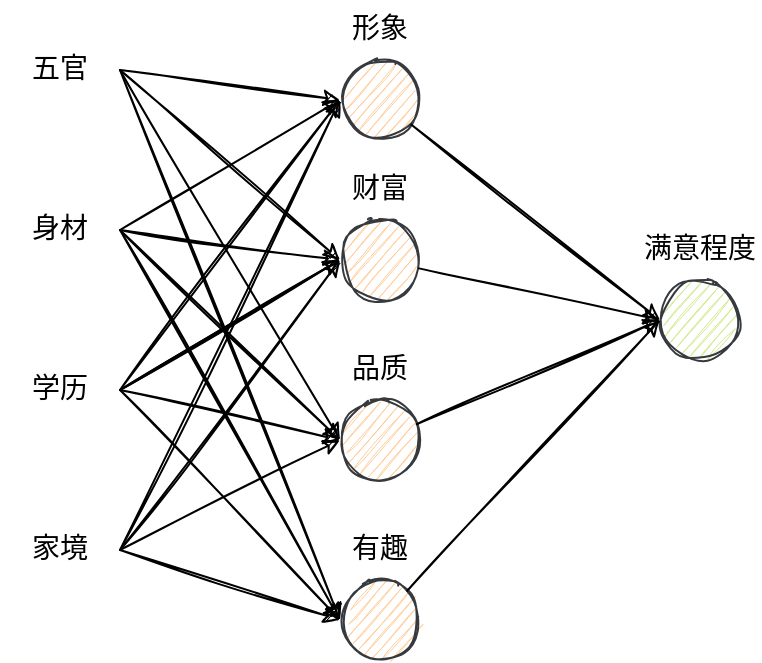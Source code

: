 <mxfile version="20.2.3" type="device"><diagram id="CQ4R1dH_9UO0Gypx6lbk" name="第 1 页"><mxGraphModel dx="741" dy="514" grid="1" gridSize="10" guides="1" tooltips="1" connect="1" arrows="1" fold="1" page="1" pageScale="1" pageWidth="827" pageHeight="1169" math="0" shadow="0"><root><mxCell id="0"/><mxCell id="1" parent="0"/><mxCell id="XAJCt8ClabwdAu4Rletm-23" style="rounded=0;orthogonalLoop=1;jettySize=auto;html=1;entryX=0;entryY=0.5;entryDx=0;entryDy=0;fontFamily=Comic Sans MS;fontSize=14;sketch=1;exitX=1;exitY=0.5;exitDx=0;exitDy=0;" edge="1" parent="1" source="XAJCt8ClabwdAu4Rletm-1" target="XAJCt8ClabwdAu4Rletm-5"><mxGeometry relative="1" as="geometry"/></mxCell><mxCell id="XAJCt8ClabwdAu4Rletm-27" style="edgeStyle=none;rounded=0;sketch=1;orthogonalLoop=1;jettySize=auto;html=1;entryX=0;entryY=0.5;entryDx=0;entryDy=0;fontFamily=Comic Sans MS;fontSize=14;exitX=1;exitY=0.5;exitDx=0;exitDy=0;" edge="1" parent="1" source="XAJCt8ClabwdAu4Rletm-1" target="XAJCt8ClabwdAu4Rletm-6"><mxGeometry relative="1" as="geometry"/></mxCell><mxCell id="XAJCt8ClabwdAu4Rletm-31" style="edgeStyle=none;rounded=0;sketch=1;orthogonalLoop=1;jettySize=auto;html=1;entryX=0;entryY=0.5;entryDx=0;entryDy=0;fontFamily=Comic Sans MS;fontSize=14;exitX=1;exitY=0.5;exitDx=0;exitDy=0;" edge="1" parent="1" source="XAJCt8ClabwdAu4Rletm-1" target="XAJCt8ClabwdAu4Rletm-7"><mxGeometry relative="1" as="geometry"/></mxCell><mxCell id="XAJCt8ClabwdAu4Rletm-34" style="edgeStyle=none;rounded=0;sketch=1;orthogonalLoop=1;jettySize=auto;html=1;entryX=0;entryY=0.5;entryDx=0;entryDy=0;fontFamily=Comic Sans MS;fontSize=14;exitX=1;exitY=0.5;exitDx=0;exitDy=0;" edge="1" parent="1" source="XAJCt8ClabwdAu4Rletm-1" target="XAJCt8ClabwdAu4Rletm-8"><mxGeometry relative="1" as="geometry"/></mxCell><mxCell id="XAJCt8ClabwdAu4Rletm-1" value="&lt;font style=&quot;font-size: 14px;&quot; face=&quot;Comic Sans MS&quot;&gt;五官&lt;/font&gt;" style="text;html=1;strokeColor=none;fillColor=none;align=center;verticalAlign=middle;whiteSpace=wrap;rounded=0;" vertex="1" parent="1"><mxGeometry x="110" y="160" width="60" height="30" as="geometry"/></mxCell><mxCell id="XAJCt8ClabwdAu4Rletm-24" style="edgeStyle=none;rounded=0;sketch=1;orthogonalLoop=1;jettySize=auto;html=1;entryX=0;entryY=0.5;entryDx=0;entryDy=0;fontFamily=Comic Sans MS;fontSize=14;exitX=1;exitY=0.5;exitDx=0;exitDy=0;" edge="1" parent="1" source="XAJCt8ClabwdAu4Rletm-2" target="XAJCt8ClabwdAu4Rletm-5"><mxGeometry relative="1" as="geometry"/></mxCell><mxCell id="XAJCt8ClabwdAu4Rletm-28" style="edgeStyle=none;rounded=0;sketch=1;orthogonalLoop=1;jettySize=auto;html=1;entryX=0;entryY=0.5;entryDx=0;entryDy=0;fontFamily=Comic Sans MS;fontSize=14;exitX=1;exitY=0.5;exitDx=0;exitDy=0;" edge="1" parent="1" source="XAJCt8ClabwdAu4Rletm-2" target="XAJCt8ClabwdAu4Rletm-6"><mxGeometry relative="1" as="geometry"/></mxCell><mxCell id="XAJCt8ClabwdAu4Rletm-32" style="edgeStyle=none;rounded=0;sketch=1;orthogonalLoop=1;jettySize=auto;html=1;entryX=0;entryY=0.5;entryDx=0;entryDy=0;fontFamily=Comic Sans MS;fontSize=14;exitX=1;exitY=0.5;exitDx=0;exitDy=0;" edge="1" parent="1" source="XAJCt8ClabwdAu4Rletm-2" target="XAJCt8ClabwdAu4Rletm-7"><mxGeometry relative="1" as="geometry"/></mxCell><mxCell id="XAJCt8ClabwdAu4Rletm-33" style="edgeStyle=none;rounded=0;sketch=1;orthogonalLoop=1;jettySize=auto;html=1;entryX=0;entryY=0.5;entryDx=0;entryDy=0;fontFamily=Comic Sans MS;fontSize=14;exitX=1;exitY=0.5;exitDx=0;exitDy=0;" edge="1" parent="1" source="XAJCt8ClabwdAu4Rletm-2" target="XAJCt8ClabwdAu4Rletm-8"><mxGeometry relative="1" as="geometry"/></mxCell><mxCell id="XAJCt8ClabwdAu4Rletm-2" value="&lt;font style=&quot;font-size: 14px;&quot; face=&quot;Comic Sans MS&quot;&gt;身材&lt;/font&gt;" style="text;html=1;strokeColor=none;fillColor=none;align=center;verticalAlign=middle;whiteSpace=wrap;rounded=0;" vertex="1" parent="1"><mxGeometry x="110" y="240" width="60" height="30" as="geometry"/></mxCell><mxCell id="XAJCt8ClabwdAu4Rletm-25" style="edgeStyle=none;rounded=0;sketch=1;orthogonalLoop=1;jettySize=auto;html=1;entryX=0;entryY=0.5;entryDx=0;entryDy=0;fontFamily=Comic Sans MS;fontSize=14;exitX=1;exitY=0.5;exitDx=0;exitDy=0;" edge="1" parent="1" source="XAJCt8ClabwdAu4Rletm-3" target="XAJCt8ClabwdAu4Rletm-5"><mxGeometry relative="1" as="geometry"/></mxCell><mxCell id="XAJCt8ClabwdAu4Rletm-29" style="edgeStyle=none;rounded=0;sketch=1;orthogonalLoop=1;jettySize=auto;html=1;entryX=0;entryY=0.5;entryDx=0;entryDy=0;fontFamily=Comic Sans MS;fontSize=14;exitX=1;exitY=0.5;exitDx=0;exitDy=0;" edge="1" parent="1" source="XAJCt8ClabwdAu4Rletm-3" target="XAJCt8ClabwdAu4Rletm-6"><mxGeometry relative="1" as="geometry"/></mxCell><mxCell id="XAJCt8ClabwdAu4Rletm-35" style="edgeStyle=none;rounded=0;sketch=1;orthogonalLoop=1;jettySize=auto;html=1;entryX=0;entryY=0.5;entryDx=0;entryDy=0;fontFamily=Comic Sans MS;fontSize=14;exitX=1;exitY=0.5;exitDx=0;exitDy=0;" edge="1" parent="1" source="XAJCt8ClabwdAu4Rletm-3" target="XAJCt8ClabwdAu4Rletm-6"><mxGeometry relative="1" as="geometry"/></mxCell><mxCell id="XAJCt8ClabwdAu4Rletm-36" style="edgeStyle=none;rounded=0;sketch=1;orthogonalLoop=1;jettySize=auto;html=1;entryX=0;entryY=0.5;entryDx=0;entryDy=0;fontFamily=Comic Sans MS;fontSize=14;exitX=1;exitY=0.5;exitDx=0;exitDy=0;" edge="1" parent="1" source="XAJCt8ClabwdAu4Rletm-3" target="XAJCt8ClabwdAu4Rletm-7"><mxGeometry relative="1" as="geometry"><mxPoint x="160" y="340" as="sourcePoint"/></mxGeometry></mxCell><mxCell id="XAJCt8ClabwdAu4Rletm-37" style="edgeStyle=none;rounded=0;sketch=1;orthogonalLoop=1;jettySize=auto;html=1;entryX=0;entryY=0.5;entryDx=0;entryDy=0;fontFamily=Comic Sans MS;fontSize=14;exitX=1;exitY=0.5;exitDx=0;exitDy=0;" edge="1" parent="1" source="XAJCt8ClabwdAu4Rletm-3" target="XAJCt8ClabwdAu4Rletm-8"><mxGeometry relative="1" as="geometry"/></mxCell><mxCell id="XAJCt8ClabwdAu4Rletm-3" value="&lt;font style=&quot;font-size: 14px;&quot; face=&quot;Comic Sans MS&quot;&gt;学历&lt;/font&gt;" style="text;html=1;strokeColor=none;fillColor=none;align=center;verticalAlign=middle;whiteSpace=wrap;rounded=0;" vertex="1" parent="1"><mxGeometry x="110" y="320" width="60" height="30" as="geometry"/></mxCell><mxCell id="XAJCt8ClabwdAu4Rletm-26" style="edgeStyle=none;rounded=0;sketch=1;orthogonalLoop=1;jettySize=auto;html=1;entryX=0;entryY=0.5;entryDx=0;entryDy=0;fontFamily=Comic Sans MS;fontSize=14;exitX=1;exitY=0.5;exitDx=0;exitDy=0;" edge="1" parent="1" source="XAJCt8ClabwdAu4Rletm-4" target="XAJCt8ClabwdAu4Rletm-5"><mxGeometry relative="1" as="geometry"/></mxCell><mxCell id="XAJCt8ClabwdAu4Rletm-30" style="edgeStyle=none;rounded=0;sketch=1;orthogonalLoop=1;jettySize=auto;html=1;entryX=0;entryY=0.5;entryDx=0;entryDy=0;fontFamily=Comic Sans MS;fontSize=14;exitX=1;exitY=0.5;exitDx=0;exitDy=0;" edge="1" parent="1" source="XAJCt8ClabwdAu4Rletm-4" target="XAJCt8ClabwdAu4Rletm-6"><mxGeometry relative="1" as="geometry"/></mxCell><mxCell id="XAJCt8ClabwdAu4Rletm-38" style="edgeStyle=none;rounded=0;sketch=1;orthogonalLoop=1;jettySize=auto;html=1;entryX=0;entryY=0.5;entryDx=0;entryDy=0;fontFamily=Comic Sans MS;fontSize=14;exitX=1;exitY=0.5;exitDx=0;exitDy=0;" edge="1" parent="1" source="XAJCt8ClabwdAu4Rletm-4" target="XAJCt8ClabwdAu4Rletm-7"><mxGeometry relative="1" as="geometry"/></mxCell><mxCell id="XAJCt8ClabwdAu4Rletm-39" style="edgeStyle=none;rounded=0;sketch=1;orthogonalLoop=1;jettySize=auto;html=1;entryX=0;entryY=0.5;entryDx=0;entryDy=0;fontFamily=Comic Sans MS;fontSize=14;exitX=1;exitY=0.5;exitDx=0;exitDy=0;" edge="1" parent="1" source="XAJCt8ClabwdAu4Rletm-4" target="XAJCt8ClabwdAu4Rletm-8"><mxGeometry relative="1" as="geometry"/></mxCell><mxCell id="XAJCt8ClabwdAu4Rletm-4" value="&lt;font style=&quot;font-size: 14px;&quot; face=&quot;Comic Sans MS&quot;&gt;家境&lt;/font&gt;" style="text;html=1;strokeColor=none;fillColor=none;align=center;verticalAlign=middle;whiteSpace=wrap;rounded=0;" vertex="1" parent="1"><mxGeometry x="110" y="400" width="60" height="30" as="geometry"/></mxCell><mxCell id="XAJCt8ClabwdAu4Rletm-16" value="" style="group" vertex="1" connectable="0" parent="1"><mxGeometry x="270" y="140" width="60" height="70" as="geometry"/></mxCell><mxCell id="XAJCt8ClabwdAu4Rletm-5" value="" style="ellipse;whiteSpace=wrap;html=1;aspect=fixed;fontFamily=Comic Sans MS;fontSize=14;fillColor=#ffcc99;strokeColor=#36393d;sketch=1;" vertex="1" parent="XAJCt8ClabwdAu4Rletm-16"><mxGeometry x="10" y="30" width="40" height="40" as="geometry"/></mxCell><mxCell id="XAJCt8ClabwdAu4Rletm-10" value="&lt;font style=&quot;font-size: 14px;&quot; face=&quot;Comic Sans MS&quot;&gt;形象&lt;/font&gt;" style="text;html=1;strokeColor=none;fillColor=none;align=center;verticalAlign=middle;whiteSpace=wrap;rounded=0;" vertex="1" parent="XAJCt8ClabwdAu4Rletm-16"><mxGeometry width="60" height="30" as="geometry"/></mxCell><mxCell id="XAJCt8ClabwdAu4Rletm-17" value="" style="group" vertex="1" connectable="0" parent="1"><mxGeometry x="270" y="220" width="60" height="70" as="geometry"/></mxCell><mxCell id="XAJCt8ClabwdAu4Rletm-6" value="" style="ellipse;whiteSpace=wrap;html=1;aspect=fixed;fontFamily=Comic Sans MS;fontSize=14;fillColor=#ffcc99;strokeColor=#36393d;sketch=1;" vertex="1" parent="XAJCt8ClabwdAu4Rletm-17"><mxGeometry x="10" y="30" width="40" height="40" as="geometry"/></mxCell><mxCell id="XAJCt8ClabwdAu4Rletm-12" value="&lt;font face=&quot;Comic Sans MS&quot;&gt;&lt;span style=&quot;font-size: 14px;&quot;&gt;财富&lt;/span&gt;&lt;/font&gt;" style="text;html=1;strokeColor=none;fillColor=none;align=center;verticalAlign=middle;whiteSpace=wrap;rounded=0;" vertex="1" parent="XAJCt8ClabwdAu4Rletm-17"><mxGeometry width="60" height="30" as="geometry"/></mxCell><mxCell id="XAJCt8ClabwdAu4Rletm-18" value="" style="group" vertex="1" connectable="0" parent="1"><mxGeometry x="270" y="310" width="60" height="70" as="geometry"/></mxCell><mxCell id="XAJCt8ClabwdAu4Rletm-7" value="" style="ellipse;whiteSpace=wrap;html=1;aspect=fixed;fontFamily=Comic Sans MS;fontSize=14;fillColor=#ffcc99;strokeColor=#36393d;sketch=1;" vertex="1" parent="XAJCt8ClabwdAu4Rletm-18"><mxGeometry x="10" y="30" width="40" height="40" as="geometry"/></mxCell><mxCell id="XAJCt8ClabwdAu4Rletm-13" value="&lt;font face=&quot;Comic Sans MS&quot;&gt;&lt;span style=&quot;font-size: 14px;&quot;&gt;品质&lt;/span&gt;&lt;/font&gt;" style="text;html=1;strokeColor=none;fillColor=none;align=center;verticalAlign=middle;whiteSpace=wrap;rounded=0;" vertex="1" parent="XAJCt8ClabwdAu4Rletm-18"><mxGeometry width="60" height="30" as="geometry"/></mxCell><mxCell id="XAJCt8ClabwdAu4Rletm-19" value="" style="group" vertex="1" connectable="0" parent="1"><mxGeometry x="270" y="400" width="60" height="70" as="geometry"/></mxCell><mxCell id="XAJCt8ClabwdAu4Rletm-8" value="" style="ellipse;whiteSpace=wrap;html=1;aspect=fixed;fontFamily=Comic Sans MS;fontSize=14;fillColor=#ffcc99;strokeColor=#36393d;sketch=1;" vertex="1" parent="XAJCt8ClabwdAu4Rletm-19"><mxGeometry x="10" y="30" width="40" height="40" as="geometry"/></mxCell><mxCell id="XAJCt8ClabwdAu4Rletm-14" value="&lt;font face=&quot;Comic Sans MS&quot;&gt;&lt;span style=&quot;font-size: 14px;&quot;&gt;有趣&lt;/span&gt;&lt;/font&gt;" style="text;html=1;strokeColor=none;fillColor=none;align=center;verticalAlign=middle;whiteSpace=wrap;rounded=0;" vertex="1" parent="XAJCt8ClabwdAu4Rletm-19"><mxGeometry width="60" height="30" as="geometry"/></mxCell><mxCell id="XAJCt8ClabwdAu4Rletm-20" value="" style="group" vertex="1" connectable="0" parent="1"><mxGeometry x="430" y="250" width="60" height="70" as="geometry"/></mxCell><mxCell id="XAJCt8ClabwdAu4Rletm-21" value="" style="ellipse;whiteSpace=wrap;html=1;aspect=fixed;fontFamily=Comic Sans MS;fontSize=14;fillColor=#cdeb8b;strokeColor=#36393d;sketch=1;" vertex="1" parent="XAJCt8ClabwdAu4Rletm-20"><mxGeometry x="10" y="30" width="40" height="40" as="geometry"/></mxCell><mxCell id="XAJCt8ClabwdAu4Rletm-22" value="&lt;font face=&quot;Comic Sans MS&quot;&gt;&lt;span style=&quot;font-size: 14px;&quot;&gt;满意程度&lt;/span&gt;&lt;/font&gt;" style="text;html=1;strokeColor=none;fillColor=none;align=center;verticalAlign=middle;whiteSpace=wrap;rounded=0;" vertex="1" parent="XAJCt8ClabwdAu4Rletm-20"><mxGeometry width="60" height="30" as="geometry"/></mxCell><mxCell id="XAJCt8ClabwdAu4Rletm-40" style="edgeStyle=none;rounded=0;sketch=1;orthogonalLoop=1;jettySize=auto;html=1;entryX=0;entryY=0.5;entryDx=0;entryDy=0;fontFamily=Comic Sans MS;fontSize=14;" edge="1" parent="1" source="XAJCt8ClabwdAu4Rletm-5" target="XAJCt8ClabwdAu4Rletm-21"><mxGeometry relative="1" as="geometry"/></mxCell><mxCell id="XAJCt8ClabwdAu4Rletm-41" style="edgeStyle=none;rounded=0;sketch=1;orthogonalLoop=1;jettySize=auto;html=1;entryX=0;entryY=0.5;entryDx=0;entryDy=0;fontFamily=Comic Sans MS;fontSize=14;" edge="1" parent="1" source="XAJCt8ClabwdAu4Rletm-6" target="XAJCt8ClabwdAu4Rletm-21"><mxGeometry relative="1" as="geometry"/></mxCell><mxCell id="XAJCt8ClabwdAu4Rletm-42" style="edgeStyle=none;rounded=0;sketch=1;orthogonalLoop=1;jettySize=auto;html=1;entryX=0;entryY=0.5;entryDx=0;entryDy=0;fontFamily=Comic Sans MS;fontSize=14;" edge="1" parent="1" source="XAJCt8ClabwdAu4Rletm-7" target="XAJCt8ClabwdAu4Rletm-21"><mxGeometry relative="1" as="geometry"/></mxCell><mxCell id="XAJCt8ClabwdAu4Rletm-43" style="edgeStyle=none;rounded=0;sketch=1;orthogonalLoop=1;jettySize=auto;html=1;fontFamily=Comic Sans MS;fontSize=14;" edge="1" parent="1" source="XAJCt8ClabwdAu4Rletm-8"><mxGeometry relative="1" as="geometry"><mxPoint x="440" y="300" as="targetPoint"/></mxGeometry></mxCell></root></mxGraphModel></diagram></mxfile>